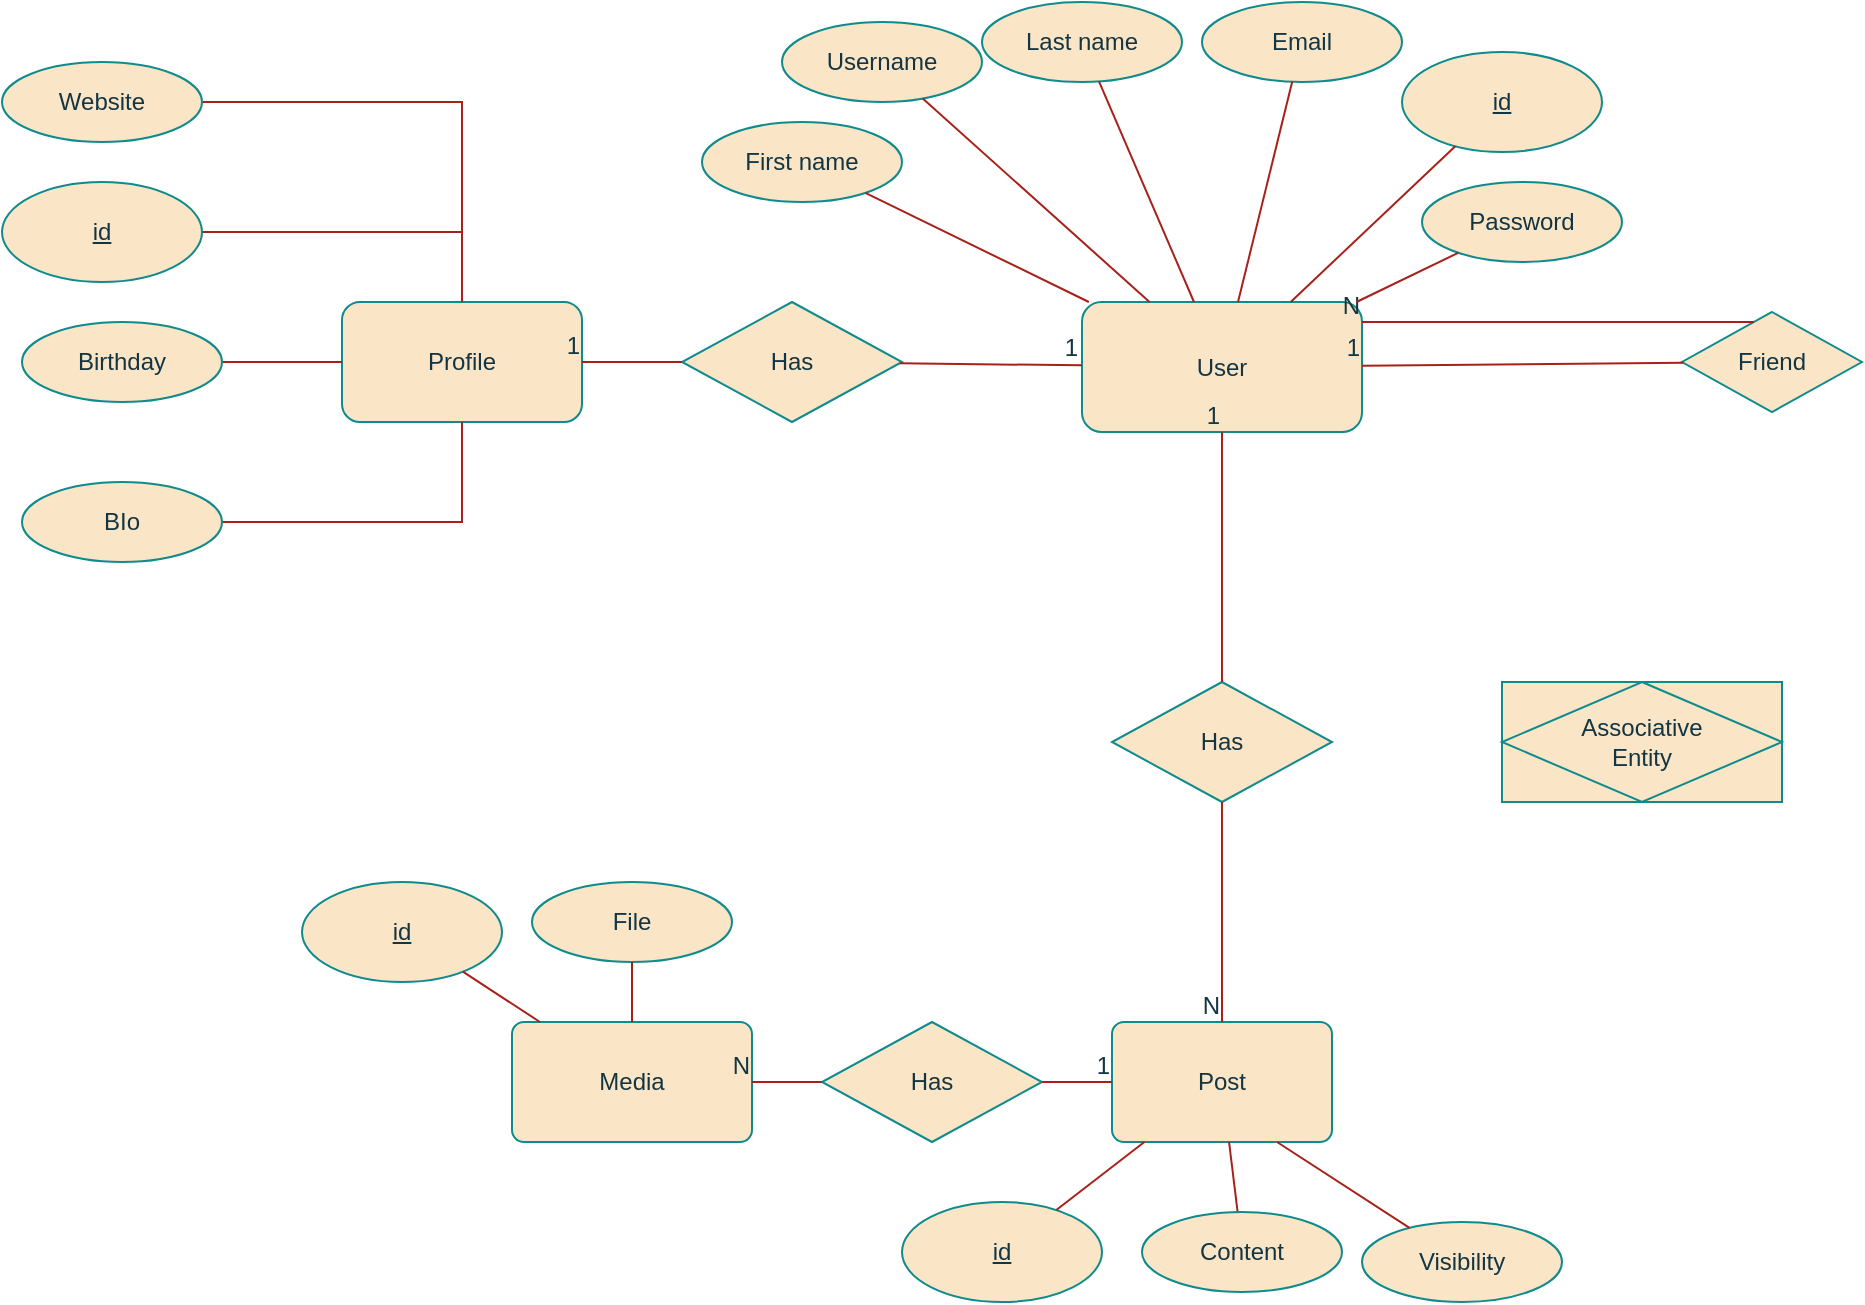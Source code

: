 <mxfile version="24.5.5" type="github">
  <diagram name="Page-1" id="OyyAvdcgK5_7pgf5Ddxh">
    <mxGraphModel dx="868" dy="940" grid="1" gridSize="10" guides="1" tooltips="1" connect="1" arrows="1" fold="1" page="1" pageScale="1" pageWidth="850" pageHeight="1100" math="0" shadow="0">
      <root>
        <mxCell id="0" />
        <mxCell id="1" parent="0" />
        <mxCell id="GHodZ8dbwmzNHnV5Nrv1-1" value="User" style="rounded=1;whiteSpace=wrap;html=1;labelBackgroundColor=none;fillColor=#FAE5C7;strokeColor=#0F8B8D;fontColor=#143642;" vertex="1" parent="1">
          <mxGeometry x="890" y="480" width="140" height="65" as="geometry" />
        </mxCell>
        <mxCell id="GHodZ8dbwmzNHnV5Nrv1-5" value="Profile" style="rounded=1;whiteSpace=wrap;html=1;labelBackgroundColor=none;fillColor=#FAE5C7;strokeColor=#0F8B8D;fontColor=#143642;" vertex="1" parent="1">
          <mxGeometry x="520" y="480" width="120" height="60" as="geometry" />
        </mxCell>
        <mxCell id="GHodZ8dbwmzNHnV5Nrv1-9" value="Has" style="shape=rhombus;perimeter=rhombusPerimeter;whiteSpace=wrap;html=1;align=center;strokeWidth=1;labelBackgroundColor=none;fillColor=#FAE5C7;strokeColor=#0F8B8D;fontColor=#143642;" vertex="1" parent="1">
          <mxGeometry x="690" y="480" width="110" height="60" as="geometry" />
        </mxCell>
        <mxCell id="GHodZ8dbwmzNHnV5Nrv1-17" value="Post" style="rounded=1;arcSize=10;whiteSpace=wrap;html=1;align=center;labelBackgroundColor=none;fillColor=#FAE5C7;strokeColor=#0F8B8D;fontColor=#143642;" vertex="1" parent="1">
          <mxGeometry x="905" y="840" width="110" height="60" as="geometry" />
        </mxCell>
        <mxCell id="GHodZ8dbwmzNHnV5Nrv1-18" value="Has" style="shape=rhombus;perimeter=rhombusPerimeter;whiteSpace=wrap;html=1;align=center;strokeWidth=1;labelBackgroundColor=none;fillColor=#FAE5C7;strokeColor=#0F8B8D;fontColor=#143642;" vertex="1" parent="1">
          <mxGeometry x="905" y="670" width="110" height="60" as="geometry" />
        </mxCell>
        <mxCell id="GHodZ8dbwmzNHnV5Nrv1-19" value="" style="endArrow=none;html=1;rounded=0;labelBackgroundColor=none;strokeColor=#A8201A;fontColor=default;" edge="1" parent="1" source="GHodZ8dbwmzNHnV5Nrv1-18" target="GHodZ8dbwmzNHnV5Nrv1-1">
          <mxGeometry relative="1" as="geometry">
            <mxPoint x="810" y="660" as="sourcePoint" />
            <mxPoint x="970" y="660" as="targetPoint" />
          </mxGeometry>
        </mxCell>
        <mxCell id="GHodZ8dbwmzNHnV5Nrv1-20" value="1" style="resizable=0;html=1;whiteSpace=wrap;align=right;verticalAlign=bottom;labelBackgroundColor=none;fillColor=#FAE5C7;strokeColor=#0F8B8D;fontColor=#143642;" connectable="0" vertex="1" parent="GHodZ8dbwmzNHnV5Nrv1-19">
          <mxGeometry x="1" relative="1" as="geometry" />
        </mxCell>
        <mxCell id="GHodZ8dbwmzNHnV5Nrv1-21" value="" style="endArrow=none;html=1;rounded=0;labelBackgroundColor=none;strokeColor=#A8201A;fontColor=default;" edge="1" parent="1" source="GHodZ8dbwmzNHnV5Nrv1-9" target="GHodZ8dbwmzNHnV5Nrv1-1">
          <mxGeometry relative="1" as="geometry">
            <mxPoint x="930" y="600" as="sourcePoint" />
            <mxPoint x="930" y="550" as="targetPoint" />
          </mxGeometry>
        </mxCell>
        <mxCell id="GHodZ8dbwmzNHnV5Nrv1-22" value="1" style="resizable=0;html=1;whiteSpace=wrap;align=right;verticalAlign=bottom;labelBackgroundColor=none;fillColor=#FAE5C7;strokeColor=#0F8B8D;fontColor=#143642;" connectable="0" vertex="1" parent="GHodZ8dbwmzNHnV5Nrv1-21">
          <mxGeometry x="1" relative="1" as="geometry" />
        </mxCell>
        <mxCell id="GHodZ8dbwmzNHnV5Nrv1-23" value="" style="endArrow=none;html=1;rounded=0;labelBackgroundColor=none;strokeColor=#A8201A;fontColor=default;" edge="1" parent="1" source="GHodZ8dbwmzNHnV5Nrv1-9" target="GHodZ8dbwmzNHnV5Nrv1-5">
          <mxGeometry relative="1" as="geometry">
            <mxPoint x="810" y="520" as="sourcePoint" />
            <mxPoint x="640" y="510" as="targetPoint" />
          </mxGeometry>
        </mxCell>
        <mxCell id="GHodZ8dbwmzNHnV5Nrv1-24" value="1" style="resizable=0;html=1;whiteSpace=wrap;align=right;verticalAlign=bottom;labelBackgroundColor=none;fillColor=#FAE5C7;strokeColor=#0F8B8D;fontColor=#143642;" connectable="0" vertex="1" parent="GHodZ8dbwmzNHnV5Nrv1-23">
          <mxGeometry x="1" relative="1" as="geometry" />
        </mxCell>
        <mxCell id="GHodZ8dbwmzNHnV5Nrv1-25" value="" style="endArrow=none;html=1;rounded=0;labelBackgroundColor=none;strokeColor=#A8201A;fontColor=default;" edge="1" parent="1" source="GHodZ8dbwmzNHnV5Nrv1-18" target="GHodZ8dbwmzNHnV5Nrv1-17">
          <mxGeometry relative="1" as="geometry">
            <mxPoint x="960" y="770" as="sourcePoint" />
            <mxPoint x="970" y="770" as="targetPoint" />
          </mxGeometry>
        </mxCell>
        <mxCell id="GHodZ8dbwmzNHnV5Nrv1-26" value="N" style="resizable=0;html=1;whiteSpace=wrap;align=right;verticalAlign=bottom;labelBackgroundColor=none;fillColor=#FAE5C7;strokeColor=#0F8B8D;fontColor=#143642;" connectable="0" vertex="1" parent="GHodZ8dbwmzNHnV5Nrv1-25">
          <mxGeometry x="1" relative="1" as="geometry" />
        </mxCell>
        <mxCell id="GHodZ8dbwmzNHnV5Nrv1-35" style="rounded=0;orthogonalLoop=1;jettySize=auto;html=1;strokeColor=none;labelBackgroundColor=none;fontColor=default;" edge="1" parent="1" source="GHodZ8dbwmzNHnV5Nrv1-30" target="GHodZ8dbwmzNHnV5Nrv1-5">
          <mxGeometry relative="1" as="geometry" />
        </mxCell>
        <mxCell id="GHodZ8dbwmzNHnV5Nrv1-36" style="edgeStyle=orthogonalEdgeStyle;rounded=0;orthogonalLoop=1;jettySize=auto;html=1;shape=link;strokeColor=none;labelBackgroundColor=none;fontColor=default;" edge="1" parent="1" source="GHodZ8dbwmzNHnV5Nrv1-30" target="GHodZ8dbwmzNHnV5Nrv1-5">
          <mxGeometry relative="1" as="geometry" />
        </mxCell>
        <mxCell id="GHodZ8dbwmzNHnV5Nrv1-37" style="edgeStyle=orthogonalEdgeStyle;rounded=0;orthogonalLoop=1;jettySize=auto;html=1;curved=0;endArrow=none;endFill=0;labelBackgroundColor=none;strokeColor=#A8201A;fontColor=default;" edge="1" parent="1" source="GHodZ8dbwmzNHnV5Nrv1-30" target="GHodZ8dbwmzNHnV5Nrv1-5">
          <mxGeometry relative="1" as="geometry" />
        </mxCell>
        <mxCell id="GHodZ8dbwmzNHnV5Nrv1-30" value="Website" style="ellipse;whiteSpace=wrap;html=1;align=center;labelBackgroundColor=none;fillColor=#FAE5C7;strokeColor=#0F8B8D;fontColor=#143642;" vertex="1" parent="1">
          <mxGeometry x="350" y="360" width="100" height="40" as="geometry" />
        </mxCell>
        <mxCell id="GHodZ8dbwmzNHnV5Nrv1-41" style="edgeStyle=orthogonalEdgeStyle;rounded=0;orthogonalLoop=1;jettySize=auto;html=1;endArrow=none;endFill=0;labelBackgroundColor=none;strokeColor=#A8201A;fontColor=default;" edge="1" parent="1" source="GHodZ8dbwmzNHnV5Nrv1-32" target="GHodZ8dbwmzNHnV5Nrv1-5">
          <mxGeometry relative="1" as="geometry" />
        </mxCell>
        <mxCell id="GHodZ8dbwmzNHnV5Nrv1-32" value="BIo" style="ellipse;whiteSpace=wrap;html=1;align=center;labelBackgroundColor=none;fillColor=#FAE5C7;strokeColor=#0F8B8D;fontColor=#143642;" vertex="1" parent="1">
          <mxGeometry x="360" y="570" width="100" height="40" as="geometry" />
        </mxCell>
        <mxCell id="GHodZ8dbwmzNHnV5Nrv1-43" style="edgeStyle=orthogonalEdgeStyle;rounded=0;orthogonalLoop=1;jettySize=auto;html=1;endArrow=none;endFill=0;labelBackgroundColor=none;strokeColor=#A8201A;fontColor=default;" edge="1" parent="1" source="GHodZ8dbwmzNHnV5Nrv1-33" target="GHodZ8dbwmzNHnV5Nrv1-5">
          <mxGeometry relative="1" as="geometry" />
        </mxCell>
        <mxCell id="GHodZ8dbwmzNHnV5Nrv1-33" value="id" style="ellipse;whiteSpace=wrap;html=1;align=center;fontStyle=4;labelBackgroundColor=none;fillColor=#FAE5C7;strokeColor=#0F8B8D;fontColor=#143642;" vertex="1" parent="1">
          <mxGeometry x="350" y="420" width="100" height="50" as="geometry" />
        </mxCell>
        <mxCell id="GHodZ8dbwmzNHnV5Nrv1-40" style="edgeStyle=orthogonalEdgeStyle;rounded=0;orthogonalLoop=1;jettySize=auto;html=1;endArrow=none;endFill=0;labelBackgroundColor=none;strokeColor=#A8201A;fontColor=default;" edge="1" parent="1" source="GHodZ8dbwmzNHnV5Nrv1-39" target="GHodZ8dbwmzNHnV5Nrv1-5">
          <mxGeometry relative="1" as="geometry" />
        </mxCell>
        <mxCell id="GHodZ8dbwmzNHnV5Nrv1-39" value="Birthday" style="ellipse;whiteSpace=wrap;html=1;align=center;labelBackgroundColor=none;fillColor=#FAE5C7;strokeColor=#0F8B8D;fontColor=#143642;" vertex="1" parent="1">
          <mxGeometry x="360" y="490" width="100" height="40" as="geometry" />
        </mxCell>
        <mxCell id="GHodZ8dbwmzNHnV5Nrv1-45" value="Friend" style="shape=rhombus;perimeter=rhombusPerimeter;whiteSpace=wrap;html=1;align=center;strokeWidth=1;labelBackgroundColor=none;fillColor=#FAE5C7;strokeColor=#0F8B8D;fontColor=#143642;" vertex="1" parent="1">
          <mxGeometry x="1190" y="485" width="90" height="50" as="geometry" />
        </mxCell>
        <mxCell id="GHodZ8dbwmzNHnV5Nrv1-46" value="" style="endArrow=none;html=1;rounded=0;labelBackgroundColor=none;strokeColor=#A8201A;fontColor=default;" edge="1" parent="1" source="GHodZ8dbwmzNHnV5Nrv1-45" target="GHodZ8dbwmzNHnV5Nrv1-1">
          <mxGeometry relative="1" as="geometry">
            <mxPoint x="1110" y="340" as="sourcePoint" />
            <mxPoint x="930" y="550" as="targetPoint" />
          </mxGeometry>
        </mxCell>
        <mxCell id="GHodZ8dbwmzNHnV5Nrv1-47" value="1" style="resizable=0;html=1;whiteSpace=wrap;align=right;verticalAlign=bottom;labelBackgroundColor=none;fillColor=#FAE5C7;strokeColor=#0F8B8D;fontColor=#143642;" connectable="0" vertex="1" parent="GHodZ8dbwmzNHnV5Nrv1-46">
          <mxGeometry x="1" relative="1" as="geometry" />
        </mxCell>
        <mxCell id="GHodZ8dbwmzNHnV5Nrv1-50" value="" style="endArrow=none;html=1;rounded=0;labelBackgroundColor=none;strokeColor=#A8201A;fontColor=default;edgeStyle=elbowEdgeStyle;" edge="1" parent="1" source="GHodZ8dbwmzNHnV5Nrv1-45" target="GHodZ8dbwmzNHnV5Nrv1-1">
          <mxGeometry relative="1" as="geometry">
            <mxPoint x="930" y="660" as="sourcePoint" />
            <mxPoint x="1060" y="530" as="targetPoint" />
            <Array as="points">
              <mxPoint x="1100" y="490" />
            </Array>
          </mxGeometry>
        </mxCell>
        <mxCell id="GHodZ8dbwmzNHnV5Nrv1-51" value="N" style="resizable=0;html=1;whiteSpace=wrap;align=right;verticalAlign=bottom;labelBackgroundColor=none;fillColor=#FAE5C7;strokeColor=#0F8B8D;fontColor=#143642;" connectable="0" vertex="1" parent="GHodZ8dbwmzNHnV5Nrv1-50">
          <mxGeometry x="1" relative="1" as="geometry" />
        </mxCell>
        <mxCell id="GHodZ8dbwmzNHnV5Nrv1-52" value="Email" style="ellipse;whiteSpace=wrap;html=1;align=center;labelBackgroundColor=none;fillColor=#FAE5C7;strokeColor=#0F8B8D;fontColor=#143642;" vertex="1" parent="1">
          <mxGeometry x="950" y="330" width="100" height="40" as="geometry" />
        </mxCell>
        <mxCell id="GHodZ8dbwmzNHnV5Nrv1-53" value="id" style="ellipse;whiteSpace=wrap;html=1;align=center;fontStyle=4;labelBackgroundColor=none;fillColor=#FAE5C7;strokeColor=#0F8B8D;fontColor=#143642;" vertex="1" parent="1">
          <mxGeometry x="1050" y="355" width="100" height="50" as="geometry" />
        </mxCell>
        <mxCell id="GHodZ8dbwmzNHnV5Nrv1-54" value="Username" style="ellipse;whiteSpace=wrap;html=1;align=center;labelBackgroundColor=none;fillColor=#FAE5C7;strokeColor=#0F8B8D;fontColor=#143642;" vertex="1" parent="1">
          <mxGeometry x="740" y="340" width="100" height="40" as="geometry" />
        </mxCell>
        <mxCell id="GHodZ8dbwmzNHnV5Nrv1-57" value="Last name" style="ellipse;whiteSpace=wrap;html=1;align=center;labelBackgroundColor=none;fillColor=#FAE5C7;strokeColor=#0F8B8D;fontColor=#143642;" vertex="1" parent="1">
          <mxGeometry x="840" y="330" width="100" height="40" as="geometry" />
        </mxCell>
        <mxCell id="GHodZ8dbwmzNHnV5Nrv1-58" value="First name" style="ellipse;whiteSpace=wrap;html=1;align=center;labelBackgroundColor=none;fillColor=#FAE5C7;strokeColor=#0F8B8D;fontColor=#143642;" vertex="1" parent="1">
          <mxGeometry x="700" y="390" width="100" height="40" as="geometry" />
        </mxCell>
        <mxCell id="GHodZ8dbwmzNHnV5Nrv1-59" value="Password" style="ellipse;whiteSpace=wrap;html=1;align=center;labelBackgroundColor=none;fillColor=#FAE5C7;strokeColor=#0F8B8D;fontColor=#143642;" vertex="1" parent="1">
          <mxGeometry x="1060" y="420" width="100" height="40" as="geometry" />
        </mxCell>
        <mxCell id="GHodZ8dbwmzNHnV5Nrv1-61" value="" style="endArrow=none;html=1;rounded=0;strokeColor=#A8201A;fontColor=#143642;fillColor=#FAE5C7;" edge="1" parent="1" source="GHodZ8dbwmzNHnV5Nrv1-1" target="GHodZ8dbwmzNHnV5Nrv1-59">
          <mxGeometry relative="1" as="geometry">
            <mxPoint x="780" y="580" as="sourcePoint" />
            <mxPoint x="940" y="580" as="targetPoint" />
          </mxGeometry>
        </mxCell>
        <mxCell id="GHodZ8dbwmzNHnV5Nrv1-62" value="" style="endArrow=none;html=1;rounded=0;strokeColor=#A8201A;fontColor=#143642;fillColor=#FAE5C7;" edge="1" parent="1" source="GHodZ8dbwmzNHnV5Nrv1-1" target="GHodZ8dbwmzNHnV5Nrv1-53">
          <mxGeometry relative="1" as="geometry">
            <mxPoint x="1008" y="490" as="sourcePoint" />
            <mxPoint x="1030" y="360" as="targetPoint" />
          </mxGeometry>
        </mxCell>
        <mxCell id="GHodZ8dbwmzNHnV5Nrv1-63" value="" style="endArrow=none;html=1;rounded=0;strokeColor=#A8201A;fontColor=#143642;fillColor=#FAE5C7;" edge="1" parent="1" source="GHodZ8dbwmzNHnV5Nrv1-1" target="GHodZ8dbwmzNHnV5Nrv1-57">
          <mxGeometry relative="1" as="geometry">
            <mxPoint x="982" y="490" as="sourcePoint" />
            <mxPoint x="1021" y="385" as="targetPoint" />
          </mxGeometry>
        </mxCell>
        <mxCell id="GHodZ8dbwmzNHnV5Nrv1-64" value="" style="endArrow=none;html=1;rounded=0;strokeColor=#A8201A;fontColor=#143642;fillColor=#FAE5C7;" edge="1" parent="1" source="GHodZ8dbwmzNHnV5Nrv1-1" target="GHodZ8dbwmzNHnV5Nrv1-52">
          <mxGeometry relative="1" as="geometry">
            <mxPoint x="992" y="500" as="sourcePoint" />
            <mxPoint x="1031" y="395" as="targetPoint" />
          </mxGeometry>
        </mxCell>
        <mxCell id="GHodZ8dbwmzNHnV5Nrv1-65" value="" style="endArrow=none;html=1;rounded=0;strokeColor=#A8201A;fontColor=#143642;fillColor=#FAE5C7;" edge="1" parent="1" source="GHodZ8dbwmzNHnV5Nrv1-1" target="GHodZ8dbwmzNHnV5Nrv1-54">
          <mxGeometry relative="1" as="geometry">
            <mxPoint x="1002" y="510" as="sourcePoint" />
            <mxPoint x="1041" y="405" as="targetPoint" />
          </mxGeometry>
        </mxCell>
        <mxCell id="GHodZ8dbwmzNHnV5Nrv1-67" value="" style="endArrow=none;html=1;rounded=0;strokeColor=#A8201A;fontColor=#143642;fillColor=#FAE5C7;" edge="1" parent="1" source="GHodZ8dbwmzNHnV5Nrv1-1" target="GHodZ8dbwmzNHnV5Nrv1-58">
          <mxGeometry relative="1" as="geometry">
            <mxPoint x="938" y="490" as="sourcePoint" />
            <mxPoint x="758" y="309" as="targetPoint" />
          </mxGeometry>
        </mxCell>
        <mxCell id="GHodZ8dbwmzNHnV5Nrv1-68" value="id" style="ellipse;whiteSpace=wrap;html=1;align=center;fontStyle=4;labelBackgroundColor=none;fillColor=#FAE5C7;strokeColor=#0F8B8D;fontColor=#143642;" vertex="1" parent="1">
          <mxGeometry x="800" y="930" width="100" height="50" as="geometry" />
        </mxCell>
        <mxCell id="GHodZ8dbwmzNHnV5Nrv1-69" value="" style="endArrow=none;html=1;rounded=0;strokeColor=#A8201A;fontColor=#143642;fillColor=#FAE5C7;" edge="1" parent="1" source="GHodZ8dbwmzNHnV5Nrv1-17" target="GHodZ8dbwmzNHnV5Nrv1-68">
          <mxGeometry relative="1" as="geometry">
            <mxPoint x="1004" y="600" as="sourcePoint" />
            <mxPoint x="1087" y="522" as="targetPoint" />
          </mxGeometry>
        </mxCell>
        <mxCell id="GHodZ8dbwmzNHnV5Nrv1-70" value="" style="endArrow=none;html=1;rounded=0;strokeColor=#A8201A;fontColor=#143642;fillColor=#FAE5C7;" edge="1" parent="1" source="GHodZ8dbwmzNHnV5Nrv1-71" target="GHodZ8dbwmzNHnV5Nrv1-17">
          <mxGeometry relative="1" as="geometry">
            <mxPoint x="800" y="890" as="sourcePoint" />
            <mxPoint x="1097" y="532" as="targetPoint" />
          </mxGeometry>
        </mxCell>
        <mxCell id="GHodZ8dbwmzNHnV5Nrv1-71" value="Content" style="ellipse;whiteSpace=wrap;html=1;align=center;labelBackgroundColor=none;fillColor=#FAE5C7;strokeColor=#0F8B8D;fontColor=#143642;" vertex="1" parent="1">
          <mxGeometry x="920" y="935" width="100" height="40" as="geometry" />
        </mxCell>
        <mxCell id="GHodZ8dbwmzNHnV5Nrv1-72" value="Visibility" style="ellipse;whiteSpace=wrap;html=1;align=center;labelBackgroundColor=none;fillColor=#FAE5C7;strokeColor=#0F8B8D;fontColor=#143642;" vertex="1" parent="1">
          <mxGeometry x="1030" y="940" width="100" height="40" as="geometry" />
        </mxCell>
        <mxCell id="GHodZ8dbwmzNHnV5Nrv1-73" value="Media" style="rounded=1;arcSize=10;whiteSpace=wrap;html=1;align=center;strokeColor=#0F8B8D;fontColor=#143642;fillColor=#FAE5C7;" vertex="1" parent="1">
          <mxGeometry x="605" y="840" width="120" height="60" as="geometry" />
        </mxCell>
        <mxCell id="GHodZ8dbwmzNHnV5Nrv1-75" value="Has" style="shape=rhombus;perimeter=rhombusPerimeter;whiteSpace=wrap;html=1;align=center;strokeWidth=1;labelBackgroundColor=none;fillColor=#FAE5C7;strokeColor=#0F8B8D;fontColor=#143642;" vertex="1" parent="1">
          <mxGeometry x="760" y="840" width="110" height="60" as="geometry" />
        </mxCell>
        <mxCell id="GHodZ8dbwmzNHnV5Nrv1-77" value="" style="endArrow=none;html=1;rounded=0;labelBackgroundColor=none;strokeColor=#A8201A;fontColor=default;" edge="1" parent="1" source="GHodZ8dbwmzNHnV5Nrv1-75" target="GHodZ8dbwmzNHnV5Nrv1-17">
          <mxGeometry relative="1" as="geometry">
            <mxPoint x="809" y="631" as="sourcePoint" />
            <mxPoint x="900" y="632" as="targetPoint" />
          </mxGeometry>
        </mxCell>
        <mxCell id="GHodZ8dbwmzNHnV5Nrv1-78" value="1" style="resizable=0;html=1;whiteSpace=wrap;align=right;verticalAlign=bottom;labelBackgroundColor=none;fillColor=#FAE5C7;strokeColor=#0F8B8D;fontColor=#143642;" connectable="0" vertex="1" parent="GHodZ8dbwmzNHnV5Nrv1-77">
          <mxGeometry x="1" relative="1" as="geometry" />
        </mxCell>
        <mxCell id="GHodZ8dbwmzNHnV5Nrv1-79" value="" style="endArrow=none;html=1;rounded=0;labelBackgroundColor=none;strokeColor=#A8201A;fontColor=default;" edge="1" parent="1" source="GHodZ8dbwmzNHnV5Nrv1-75" target="GHodZ8dbwmzNHnV5Nrv1-73">
          <mxGeometry relative="1" as="geometry">
            <mxPoint x="970" y="780" as="sourcePoint" />
            <mxPoint x="970" y="850" as="targetPoint" />
          </mxGeometry>
        </mxCell>
        <mxCell id="GHodZ8dbwmzNHnV5Nrv1-80" value="N" style="resizable=0;html=1;whiteSpace=wrap;align=right;verticalAlign=bottom;labelBackgroundColor=none;fillColor=#FAE5C7;strokeColor=#0F8B8D;fontColor=#143642;" connectable="0" vertex="1" parent="GHodZ8dbwmzNHnV5Nrv1-79">
          <mxGeometry x="1" relative="1" as="geometry" />
        </mxCell>
        <mxCell id="GHodZ8dbwmzNHnV5Nrv1-81" value="File" style="ellipse;whiteSpace=wrap;html=1;align=center;strokeColor=#0F8B8D;fontColor=#143642;fillColor=#FAE5C7;" vertex="1" parent="1">
          <mxGeometry x="615" y="770" width="100" height="40" as="geometry" />
        </mxCell>
        <mxCell id="GHodZ8dbwmzNHnV5Nrv1-83" value="" style="endArrow=none;html=1;rounded=0;strokeColor=#A8201A;fontColor=#143642;fillColor=#FAE5C7;" edge="1" parent="1" source="GHodZ8dbwmzNHnV5Nrv1-73" target="GHodZ8dbwmzNHnV5Nrv1-81">
          <mxGeometry relative="1" as="geometry">
            <mxPoint x="780" y="920" as="sourcePoint" />
            <mxPoint x="940" y="920" as="targetPoint" />
          </mxGeometry>
        </mxCell>
        <mxCell id="GHodZ8dbwmzNHnV5Nrv1-86" value="id" style="ellipse;whiteSpace=wrap;html=1;align=center;fontStyle=4;labelBackgroundColor=none;fillColor=#FAE5C7;strokeColor=#0F8B8D;fontColor=#143642;" vertex="1" parent="1">
          <mxGeometry x="500" y="770" width="100" height="50" as="geometry" />
        </mxCell>
        <mxCell id="GHodZ8dbwmzNHnV5Nrv1-87" value="" style="endArrow=none;html=1;rounded=0;strokeColor=#A8201A;fontColor=#143642;fillColor=#FAE5C7;" edge="1" parent="1" source="GHodZ8dbwmzNHnV5Nrv1-73" target="GHodZ8dbwmzNHnV5Nrv1-86">
          <mxGeometry relative="1" as="geometry">
            <mxPoint x="675" y="850" as="sourcePoint" />
            <mxPoint x="563" y="720" as="targetPoint" />
          </mxGeometry>
        </mxCell>
        <mxCell id="GHodZ8dbwmzNHnV5Nrv1-89" value="" style="endArrow=none;html=1;rounded=0;strokeColor=#A8201A;fontColor=#143642;fillColor=#FAE5C7;entryX=0.75;entryY=1;entryDx=0;entryDy=0;" edge="1" parent="1" source="GHodZ8dbwmzNHnV5Nrv1-72" target="GHodZ8dbwmzNHnV5Nrv1-17">
          <mxGeometry relative="1" as="geometry">
            <mxPoint x="1090" y="880" as="sourcePoint" />
            <mxPoint x="1025" y="880" as="targetPoint" />
          </mxGeometry>
        </mxCell>
        <mxCell id="GHodZ8dbwmzNHnV5Nrv1-96" value="Associative&#xa;Entity" style="shape=associativeEntity;whiteSpace=wrap;html=1;align=center;strokeColor=#0F8B8D;fontColor=#143642;fillColor=#FAE5C7;" vertex="1" parent="1">
          <mxGeometry x="1100" y="670" width="140" height="60" as="geometry" />
        </mxCell>
      </root>
    </mxGraphModel>
  </diagram>
</mxfile>
